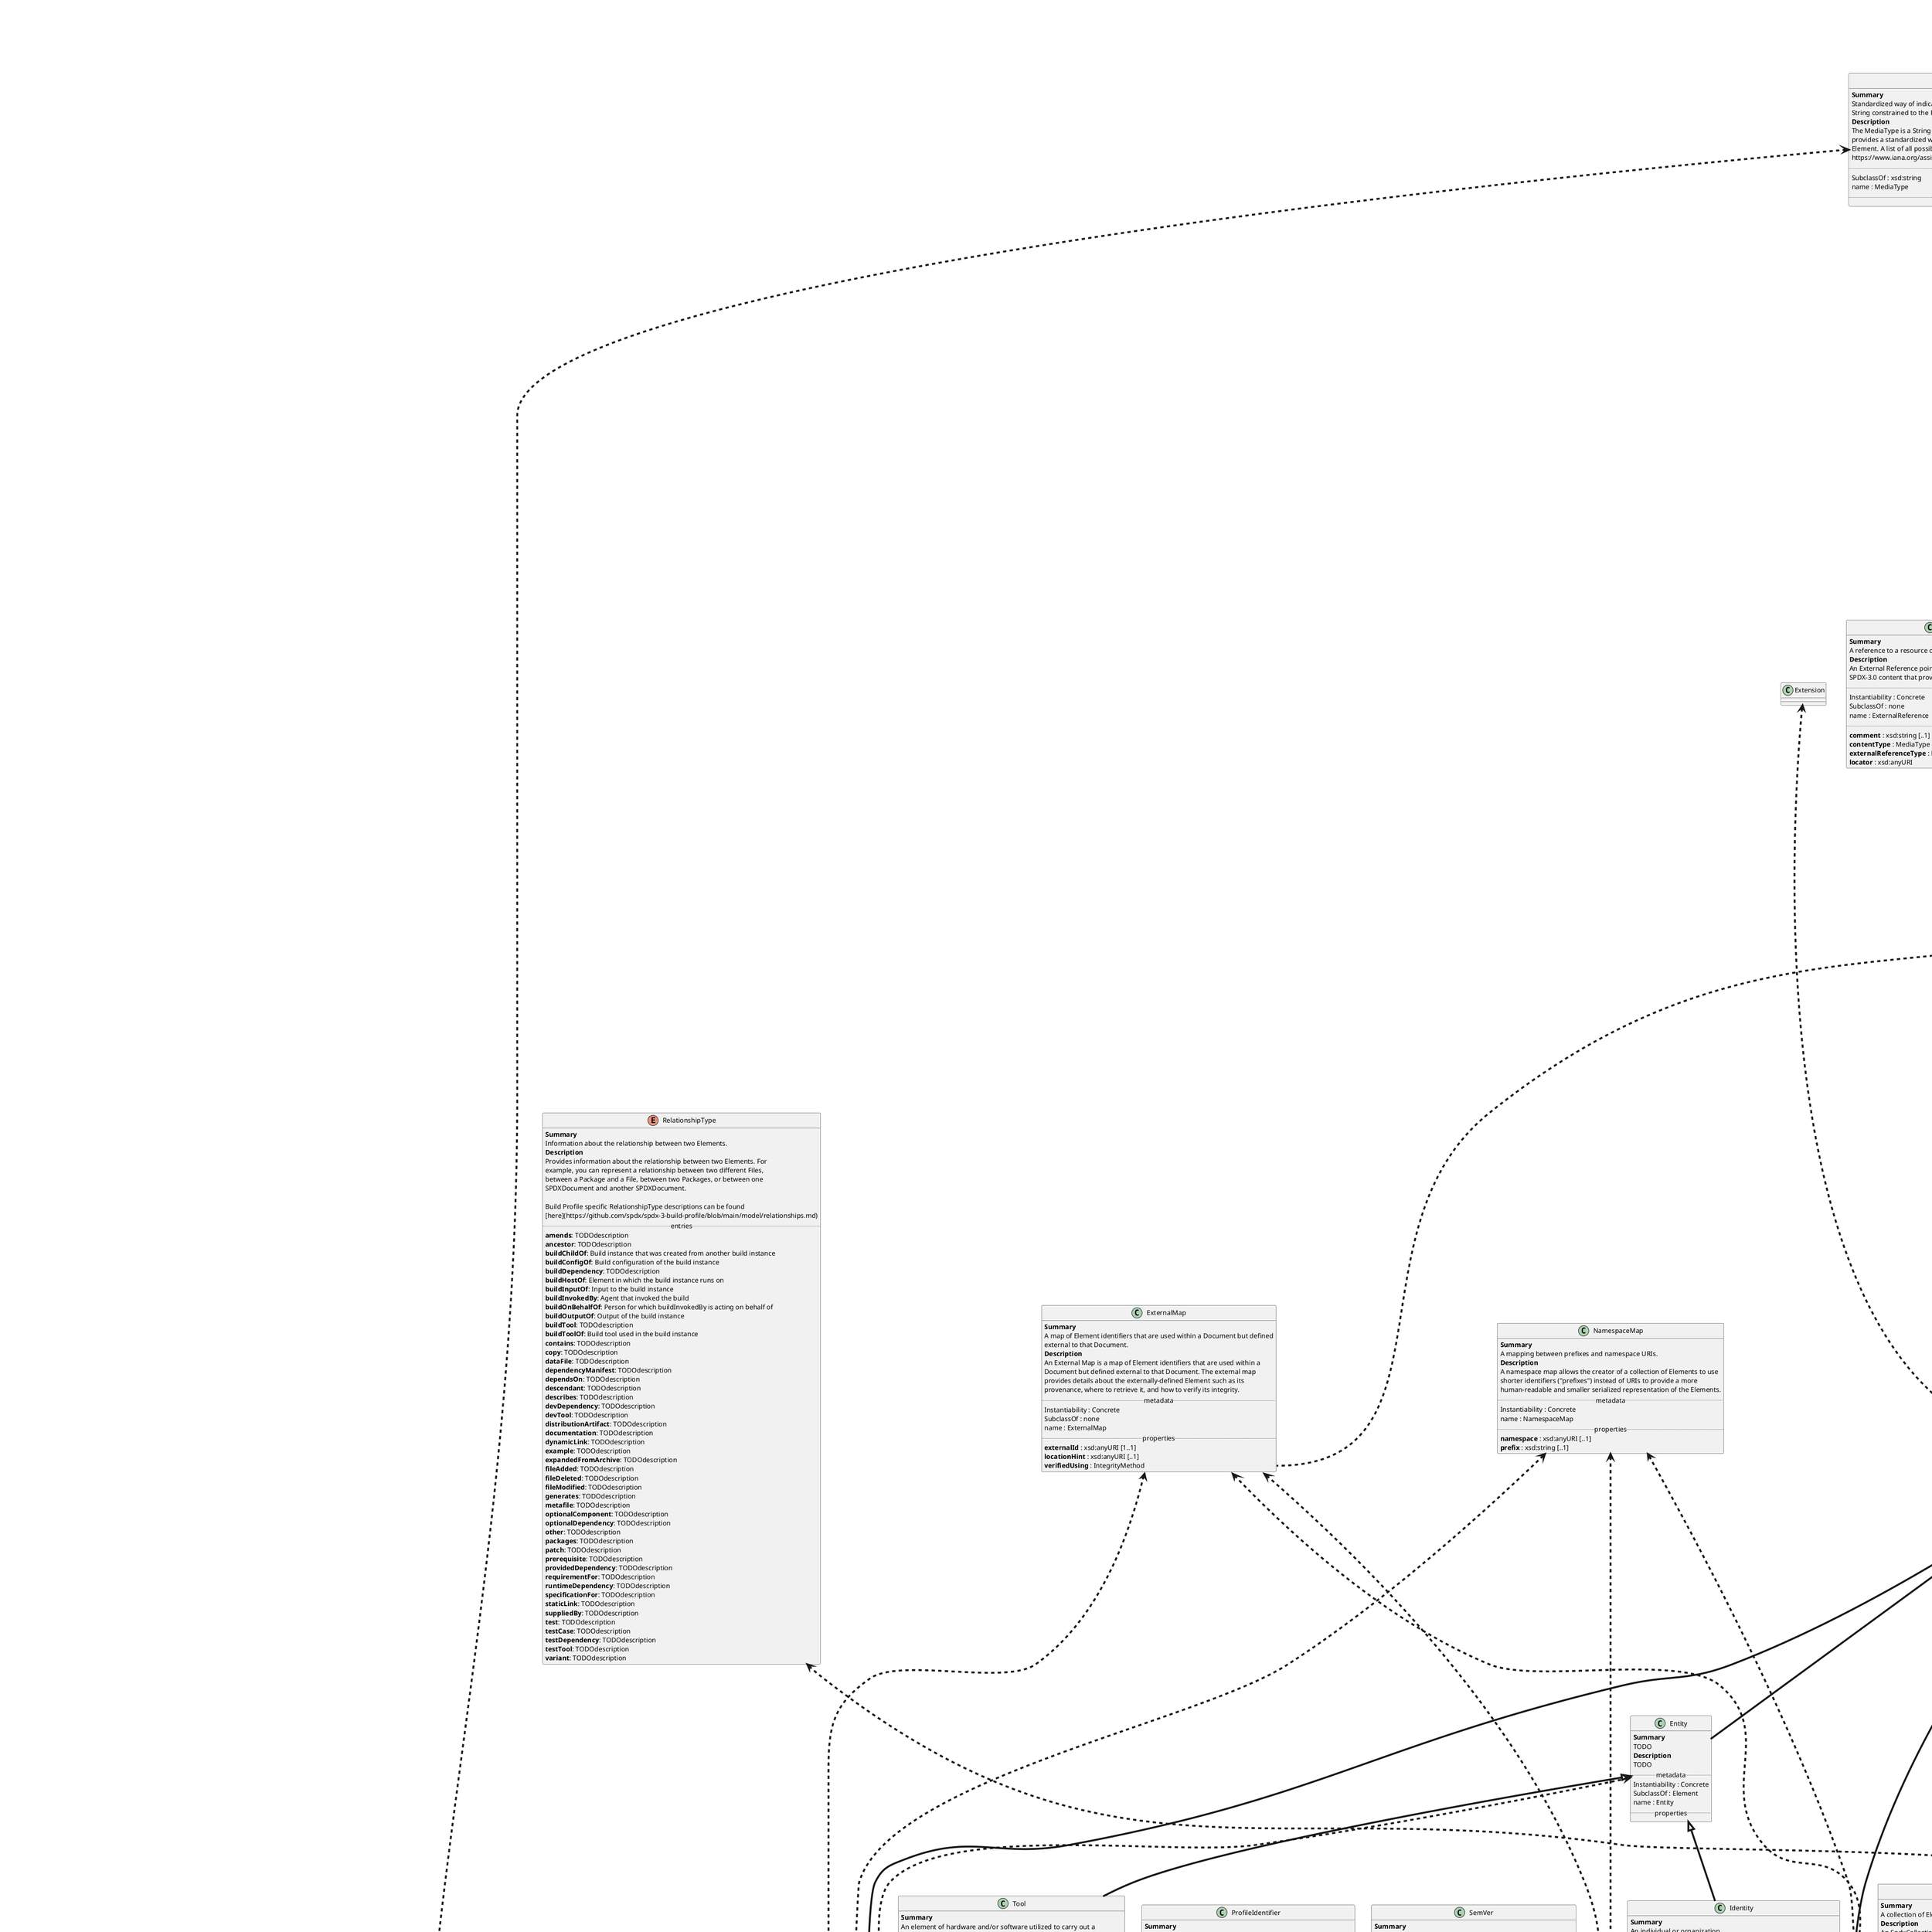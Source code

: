 @startuml
skinparam packageStyle rectangle
set separator none
together {
' vocabulary
enum SensitivePersonalInformationType {
<b>Summary</b>
Categories of presence or absence
<b>Description</b>
This type is used to indicate if a given field is present or absent or
unknown
.. entries ..
    <b>no</b>: Indicates absence of the field
    <b>noassertion</b>: Describes no assertion. In other words, unknown.
    <b>yes</b>: Indicates presence of the field
}
enum SafetyRiskAssessmentType {
<b>Summary</b>
Categories of safety risk impact of application ie. Serious, high,
medium low
<b>Description</b>
Describes the different safety risk type values that can be used to
describe the safety risk of the AI software
.. entries ..
    <b>high</b>: The second highest level of risk posed by the AI software as given by
Article 20 of EC Regulation No 765/2008.
    <b>low</b>: Low/no risk is contained in the AI software.
    <b>medium</b>: The third highest level of risk as given by Article 20 of EC
Regulation  
No 765/2008.
    <b>serious</b>: The highest level of risk that is contained for a AI software as given
by Article 20 of Regulation 765/2008/EC
}
' classes
together {
class AIPackage {
<b>Summary</b>
MISSING
<b>Description</b>
Metadata information that can be added to a package to describe an AI
application or trained AI model.
.. metadata ..
    Instantiability : Concrete
    SubclassOf : Software:Package
    name : AIPackage
.. properties ..
    <b>autonomyType </b>: PresenceType [0..1]
    <b>dataPreprocessingSteps </b>: xsd:string [0..1]
    <b>domain </b>: xsd:string [0..]
    <b>energyConsumption </b>: xsd:string [0..1]
    <b>hyperparameters </b>: xsd:string [0..]
    <b>informationAboutApplication </b>: xsd:string [0..1]
    <b>informationAboutTraining </b>: xsd:string [0..1]
    <b>limitations </b>: xsd:string [0..]
    <b>metrics </b>: xsd:string [0..]
    <b>metricsDecisionThresholds </b>: xsd:string [0..]
    <b>modelExplainabilityMechanisms </b>: xsd:string [0..1]
    <b>safetyRiskAssessment </b>: SafetyRiskAssessmentType [0..1]
    <b>sensitivePersonalInformation </b>: SensitivePersonalInformationType [0..1]
    <b>standardsCompliance </b>: xsd:string [0..]
    <b>typeOfModel </b>: xsd:string [0..]
}
"PresenceType" <-[dashed,thickness=4]-- "AIPackage::autonomyType"
"SafetyRiskAssessmentType" <-[dashed,thickness=4]-- "AIPackage::safetyRiskAssessment"
"SensitivePersonalInformationType" <-[dashed,thickness=4]-- "AIPackage::sensitivePersonalInformation"
}
}
together {
' vocabulary
enum BuildTypeVocab {
<b>Summary</b>
MISSING
<b>Description</b>
This is about the vocabulary of build types.
.. entries ..
}
' classes
together {
class Build {
<b>Summary</b>
Class that describes a build instance of software/artifacts.
<b>Description</b>
A build is a representation of the process in which a piece of software
or artifact is built. It encapsulates information related to a build
process and provides an element from which relationships can be created
to describe the build's inputs, outputs, and related entities (e.g.
builders, identities, etc.).

Definitions of "BuildType", "ConfigSource", "Parameters" and
"Environment" follow those defined in [SLSA
provenance](https://slsa.dev/provenance/v0.2).

ExternalIdentifier of type "urlScheme" may be used to identify build
logs. Comment should be "LogReference".
.. metadata ..
    Instantiability : Concrete
    SubclassOf : Core:Element
    name : Build
.. properties ..
    <b>buildId </b>: xsd:string [0..1]
    <b>buildType </b>: anyURI [1..1]
    <b>configSourceDigest </b>: Hash [0..]
    <b>configSourceEntrypoint </b>: xsd:string [0..]
    <b>configSourceUri </b>: anyURI [0..]
    <b>endTime </b>: xsd:DateTime 
    <b>environment </b>: xsd:map&lt;string&gt;string [0..]
    <b>parameters </b>: xsd:map&lt;string&gt;string [0..]
    <b>startTime </b>: xsd:DateTime 
}
"Hash" <-[dashed,thickness=4]-- "Build::configSourceDigest"
}
}
together {
' vocabulary
enum AnnotationType {
<b>Summary</b>
Specifies the type of an annotation.
<b>Description</b>
AnnotationType specifies the type of an annotation.
.. entries ..
    <b>other</b>: Used to store extra information about an Element which is not part of a
Review (e.g. extra information provided during the creation of the
Element).
    <b>review</b>: Used when someone reviews the Element.
}
enum ExternalIdentifierType {
<b>Summary</b>
Specifies the type of an external identifier.
<b>Description</b>
ExteralIdentifierType specifies the type of an external identifier.
.. entries ..
    <b>cpe22</b>: https://cpe.mitre.org/files/cpe-specification\_2.2.pdf
    <b>cpe23</b>: https://nvlpubs.nist.gov/nistpubs/Legacy/IR/nistir7695.pdf
    <b>email</b>: TODOdescription
    <b>gitoid</b>: gitoid stands for Git Object ID. A gitoid of typeblob is a unique hash
of a software artifact. Git relies on a Merkle Tree to index stored
objects. See https://git-scm.com/book/en/v2/Git-Internals-Git-Objects.
GitBOM is an amalgam of the terms "Git" and "SBOM". GitBOM is a
minimalistic schema to describe software dependency graphs using a
Merkle Tree, and is inspired by Git. A gitoid may refer to either the
software artifact or its GitBOM document; this ambiguity exists because
the GitBOM document is itself an artifact, and the gitoid of that
artifact is its valid locator.
    <b>other</b>: Used when the type doesn't match any of the other options.
    <b>pkgUrl</b>: https://github.com/package-url/purl-spec
    <b>swhid</b>: https://docs.softwareheritage.org/devel/swh-model/persistent-identifiers.html
    <b>swid</b>: https://www.ietf.org/archive/id/draft-ietf-sacm-coswid-21.html#section-2.3
    <b>urlScheme</b>: TODOdescription
}
enum ExternalReferenceType {
<b>Summary</b>
Specifies the type of an external reference.
<b>Description</b>
ExteralReferenceType specifies the type of an external reference.
.. entries ..
    <b>altDownloadLocation</b>: A reference to an alternative download location.
    <b>altWebPage</b>: A reference to an alternative web page.
    <b>other</b>: Used when the type doesn't match any of the other options.
    <b>securityAdvisory</b>: A reference to the published security advisory (where advisory as
defined per ISO 29147:2018). It may contain an impact statement whether
a package (e.g. a product) is or is not affected by vulnerabilities.
    <b>securityFix</b>: A reference to the source code with a fix for the vulnerability (e.g., a
GitHub commit).
    <b>securityOther</b>: Used when the reference is security related but doesn't match any of the
other types.
}
enum HashAlgorithm {
<b>Summary</b>
A mathematical algorithm that maps data of arbitrary size to a bit
string.
<b>Description</b>
A HashAlgorithm is a mathematical algorithm that maps data of arbitrary
size to a bit string (the hash) and is a one-way function, that is, a
function which is practically infeasible to invert.
.. entries ..
    <b>blake2b256</b>: TODOdescription
    <b>blake2b384</b>: TODOdescription
    <b>blake2b512</b>: TODOdescription
    <b>blake3</b>: TODOdescription
    <b>md2</b>: TODOdescription
    <b>md4</b>: TODOdescription
    <b>md5</b>: TODOdescription
    <b>md6</b>: TODOdescription
    <b>other</b>: TODOdescription
    <b>sha1</b>: TODOdescription
    <b>sha224</b>: TODOdescription
    <b>sha256</b>: TODOdescription
    <b>sha384</b>: TODOdescription
    <b>sha3_224</b>: TODOdescription
    <b>sha3_256</b>: TODOdescription
    <b>sha3_384</b>: TODOdescription
    <b>sha3_512</b>: TODOdescription
    <b>sha512</b>: TODOdescription
    <b>spdxPvcSha1</b>: TODOdescription
    <b>spdxPvcSha256</b>: TODOdescription
}
enum RelationshipCompleteness {
<b>Summary</b>
Indicates whether a relationship is complete or known to be incomplete
or if there is made no assertion either way.
<b>Description</b>
RelationshipCompleteness indicates whether a relationship is complete or
known to be incomplete or if there is made no assertion either way.
.. entries ..
    <b>complete</b>: The relationship is known to be exhaustive.
    <b>incomplete</b>: The relationship is known not to be exhaustive.
    <b>unknown</b>: There can be made no assertion about the completeness of the
relationship.
}
enum RelationshipType {
<b>Summary</b>
Information about the relationship between two Elements.
<b>Description</b>
Provides information about the relationship between two Elements. For
example, you can represent a relationship between two different Files,
between a Package and a File, between two Packages, or between one
SPDXDocument and another SPDXDocument.

Build Profile specific RelationshipType descriptions can be found
[here](https://github.com/spdx/spdx-3-build-profile/blob/main/model/relationships.md)
.. entries ..
    <b>amends</b>: TODOdescription
    <b>ancestor</b>: TODOdescription
    <b>buildChildOf</b>: Build instance that was created from another build instance
    <b>buildConfigOf</b>: Build configuration of the build instance
    <b>buildDependency</b>: TODOdescription
    <b>buildHostOf</b>: Element in which the build instance runs on
    <b>buildInputOf</b>: Input to the build instance
    <b>buildInvokedBy</b>: Agent that invoked the build
    <b>buildOnBehalfOf</b>: Person for which buildInvokedBy is acting on behalf of
    <b>buildOutputOf</b>: Output of the build instance
    <b>buildTool</b>: TODOdescription
    <b>buildToolOf</b>: Build tool used in the build instance
    <b>contains</b>: TODOdescription
    <b>copy</b>: TODOdescription
    <b>dataFile</b>: TODOdescription
    <b>dependencyManifest</b>: TODOdescription
    <b>dependsOn</b>: TODOdescription
    <b>descendant</b>: TODOdescription
    <b>describes</b>: TODOdescription
    <b>devDependency</b>: TODOdescription
    <b>devTool</b>: TODOdescription
    <b>distributionArtifact</b>: TODOdescription
    <b>documentation</b>: TODOdescription
    <b>dynamicLink</b>: TODOdescription
    <b>example</b>: TODOdescription
    <b>expandedFromArchive</b>: TODOdescription
    <b>fileAdded</b>: TODOdescription
    <b>fileDeleted</b>: TODOdescription
    <b>fileModified</b>: TODOdescription
    <b>generates</b>: TODOdescription
    <b>metafile</b>: TODOdescription
    <b>optionalComponent</b>: TODOdescription
    <b>optionalDependency</b>: TODOdescription
    <b>other</b>: TODOdescription
    <b>packages</b>: TODOdescription
    <b>patch</b>: TODOdescription
    <b>prerequisite</b>: TODOdescription
    <b>providedDependency</b>: TODOdescription
    <b>requirementFor</b>: TODOdescription
    <b>runtimeDependency</b>: TODOdescription
    <b>specificationFor</b>: TODOdescription
    <b>staticLink</b>: TODOdescription
    <b>suppliedBy</b>: TODOdescription
    <b>test</b>: TODOdescription
    <b>testCase</b>: TODOdescription
    <b>testDependency</b>: TODOdescription
    <b>testTool</b>: TODOdescription
    <b>variant</b>: TODOdescription
}
' classes
together {
class Annotation {
<b>Summary</b>
An assertion made in relation to one or more elements.
<b>Description</b>
An Annotation is an assertion made in relation to one or more elements.
.. metadata ..
    Instantiability : Concrete
    SubclassOf : Element
    name : Annotation
.. properties ..
    <b>annotationType </b>: AnnotationType [1..1]
    <b>contentType </b>: MediaType 
    <b>statement </b>: xsd:string [0..1]
    <b>subject </b>: Element [1..1]
}
"AnnotationType" <-[dashed,thickness=4]-- "Annotation::annotationType"
"MediaType" <-[dashed,thickness=4]-- "Annotation::contentType"
"Element" <-[dashed,thickness=4]-- "Annotation::subject"
class AnonymousPayload {
<b>Summary</b>
TODO
<b>Description</b>
TODO
.. metadata ..
    Instantiability : Concrete
    SubclassOf : Payload
    name : AnonymousPayload
.. properties ..
    <b>creationInfo </b>: CreationInformation [0..1]
    <b>imports </b>: ExternalMap 
    <b>namespaces </b>: NamespaceMap 
}
"CreationInformation" <-[dashed,thickness=4]-- "AnonymousPayload::creationInfo"
"ExternalMap" <-[dashed,thickness=4]-- "AnonymousPayload::imports"
"NamespaceMap" <-[dashed,thickness=4]-- "AnonymousPayload::namespaces"
abstract Artifact {
<b>Summary</b>
A distinct article or unit within the digital domain.
<b>Description</b>
An artifact is a distinct article or unit within the digital domain,
such as an electronic file, a software package, a device or an element
of data.
.. metadata ..
    Instantiability : Abstract
    SubclassOf : Element
    name : Artifact
.. properties ..
    <b>originatedBy </b>: Identity [0..]
}
"Identity" <-[dashed,thickness=4]-- "Artifact::originatedBy"
class Bom {
<b>Summary</b>
A container for a grouping of SPDX-3.0 content characterizing details
(provenence, composition, licensing, etc.) about a product.
<b>Description</b>
A Bill Of Materials (BOM) is a container for a grouping of SPDX-3.0
content characterizing details about a product. This could include
details of the content and composition of the product, provenence
details of the product and/or its composition, licensing information,
known quality or security issues, etc.
.. metadata ..
    Instantiability : Concrete
    SubclassOf : Bundle
    name : Bom
.. properties ..
}
class Bundle {
<b>Summary</b>
A collection of Elements that have a shared context.
<b>Description</b>
A bundle is a collection of Elements that have a shared context.
.. metadata ..
    Instantiability : Concrete
    SubclassOf : ElementCollection
    name : Bundle
.. properties ..
    <b>context </b>: xsd:string [..1]
}
class CreationInformation {
<b>Summary</b>
Provides information about the creation of the Element.
<b>Description</b>
The CreationInformation provides information about who created the
Element, and when and how it was created.
.. metadata ..
    Instantiability : Concrete
    name : CreationInformation
.. properties ..
    <b>comment </b>: xsd:string [0..1]
    <b>created </b>: xsd:dateTime 
    <b>createdBy </b>: Entity [1..]
    <b>createdUsing </b>: Tool [0..]
    <b>dataLicense </b>: xsd:string 
    <b>profile </b>: ProfileIdentifier [1..]
    <b>specVersion </b>: SemVer 
}
"Entity" <-[dashed,thickness=4]-- "CreationInformation::createdBy"
"Tool" <-[dashed,thickness=4]-- "CreationInformation::createdUsing"
"ProfileIdentifier" <-[dashed,thickness=4]-- "CreationInformation::profile"
"SemVer" <-[dashed,thickness=4]-- "CreationInformation::specVersion"
abstract Element {
<b>Summary</b>
Base domain class from which all other SPDX-3.0 domain classes derive.
<b>Description</b>
An Element is a representation of a fundamental concept either directly
inherent to the Bill of Materials (BOM) domain or indirectly related to
the BOM domain and necessary for contextually characterizing BOM
concepts and relationships. Within SPDX-3.0 structure this is the base
class acting as a consistent, unifying, and interoperable foundation for
all explicit and inter-relatable content objects.
.. metadata ..
    Instantiability : Abstract
    SubclassOf : Payload
    name : Element
.. properties ..
    <b>comment </b>: xsd:string [..1]
    <b>creationInfo </b>: CreationInformation [1..1]
    <b>description </b>: xsd:string [..1]
    <b>extensions </b>: Extension 
    <b>externalIdentifiers </b>: ExternalIdentifier 
    <b>externalReferences </b>: ExternalReference 
    <b>name </b>: xsd:string [..1]
    <b>spdxId </b>: xsd:anyURI [1..1]
    <b>summary </b>: xsd:string [..1]
    <b>verifiedUsing </b>: IntegrityMethod 
}
"CreationInformation" <-[dashed,thickness=4]-- "Element::creationInfo"
"Extension" <-[dashed,thickness=4]-- "Element::extensions"
"ExternalIdentifier" <-[dashed,thickness=4]-- "Element::externalIdentifiers"
"ExternalReference" <-[dashed,thickness=4]-- "Element::externalReferences"
"IntegrityMethod" <-[dashed,thickness=4]-- "Element::verifiedUsing"
abstract ElementCollection {
<b>Summary</b>
A collection of Elements, not necessarily with unifying context.
<b>Description</b>
An SpdxCollection is a collection of Elements, not necessarily with
unifying context.
.. metadata ..
    Instantiability : Abstract
    SubclassOf : Element
    name : ElementCollection
.. properties ..
    <b>element </b>: Element [1..]
    <b>imports </b>: ExternalMap 
    <b>namespaces </b>: NamespaceMap 
    <b>rootElement </b>: Element [1..]
}
"Element" <-[dashed,thickness=4]-- "ElementCollection::element"
"ExternalMap" <-[dashed,thickness=4]-- "ElementCollection::imports"
"NamespaceMap" <-[dashed,thickness=4]-- "ElementCollection::namespaces"
"Element" <-[dashed,thickness=4]-- "ElementCollection::rootElement"
class Entity {
<b>Summary</b>
TODO
<b>Description</b>
TODO
.. metadata ..
    Instantiability : Concrete
    SubclassOf : Element
    name : Entity
.. properties ..
}
class ExternalIdentifier {
<b>Summary</b>
A reference to a resource outside the scope of SPDX-3.0 content that
uniquely identifies an Element.
<b>Description</b>
An ExternalIdentifier is a reference to a resource outside the scope of
SPDX-3.0 content that uniquely identifies an Element.
.. metadata ..
    Instantiability : Concrete
    name : ExternalIdentifier
.. properties ..
    <b>comment </b>: xsd:string [0..1]
    <b>externalIdentifierType </b>: ExternalIdentifierType [1..1]
    <b>identifier </b>: xsd:string [1..1]
}
"ExternalIdentifierType" <-[dashed,thickness=4]-- "ExternalIdentifier::externalIdentifierType"
class ExternalMap {
<b>Summary</b>
A map of Element identifiers that are used within a Document but defined
external to that Document.
<b>Description</b>
An External Map is a map of Element identifiers that are used within a
Document but defined external to that Document. The external map
provides details about the externally-defined Element such as its
provenance, where to retrieve it, and how to verify its integrity.
.. metadata ..
    Instantiability : Concrete
    SubclassOf : none
    name : ExternalMap
.. properties ..
    <b>externalId </b>: xsd:anyURI [1..1]
    <b>locationHint </b>: xsd:anyURI [..1]
    <b>verifiedUsing </b>: IntegrityMethod 
}
"IntegrityMethod" <-[dashed,thickness=4]-- "ExternalMap::verifiedUsing"
class ExternalReference {
<b>Summary</b>
A reference to a resource outside the scope of SPDX-3.0 content.
<b>Description</b>
An External Reference points to a resource outside the scope of the
SPDX-3.0 content that provides additional characteristics of an Element.
.. metadata ..
    Instantiability : Concrete
    SubclassOf : none
    name : ExternalReference
.. properties ..
    <b>comment </b>: xsd:string [..1]
    <b>contentType </b>: MediaType [..1]
    <b>externalReferenceType </b>: ExternalReferenceType [..1]
    <b>locator </b>: xsd:anyURI 
}
"MediaType" <-[dashed,thickness=4]-- "ExternalReference::contentType"
"ExternalReferenceType" <-[dashed,thickness=4]-- "ExternalReference::externalReferenceType"
class Hash {
<b>Summary</b>
A mathematically calculated representation of a grouping of data.
<b>Description</b>
A hash is a grouping of characteristics unique to the result of applying
a mathematical algorithm that maps data of arbitrary size to a bit
string (the hash) and is a one-way function, that is, a function which
is practically infeasible to invert. This is commonly used for integrity
checking of data.
.. metadata ..
    SubclassOf : IntegrityMethod
    name : Hash
.. properties ..
    <b>algorithm </b>: HashAlgorithm [1..1]
    <b>hashValue </b>: xsd:string [1..1]
}
"HashAlgorithm" <-[dashed,thickness=4]-- "Hash::algorithm"
class Identity {
<b>Summary</b>
An individual or organization.
<b>Description</b>
An Identity is a grouping of identifying characteristics unique to an
individual or organization.
.. metadata ..
    Instantiability : Concrete
    SubclassOf : Entity
    name : Identity
.. properties ..
}
abstract IntegrityMethod {
<b>Summary</b>
Provides an independently reproducible mechanism that permits
identification of a specific Element.
<b>Description</b>
An IntegrityMethod provides an independently reproducible mechanism that
permits identification of a specific Element that correlates to the data
in this SPDX document. This identifier enables a recipient to determine
if anything in the original Element has been changed and eliminates
confusion over which version or modification of a specific Element is
referenced.
.. metadata ..
    Instantiability : Abstract
    name : IntegrityMethod
.. properties ..
    <b>comment </b>: xsd:string [..1]
}
class MediaType {
<b>Summary</b>
Standardized way of indicating the type of content of an Element. A
String constrained to the RFC 2046 specification.
<b>Description</b>
The MediaType is a String constrained to the RFC 2046 specification. It
provides a standardized way of indicating the type of content of an
Element. A list of all possible media types is available at
https://www.iana.org/assignments/media-types/media-types.xhtml.
.. metadata ..
    SubclassOf : xsd:string
    name : MediaType
.. properties ..
}
class NamespaceMap {
<b>Summary</b>
A mapping between prefixes and namespace URIs.
<b>Description</b>
A namespace map allows the creator of a collection of Elements to use
shorter identifiers ("prefixes") instead of URIs to provide a more
human-readable and smaller serialized representation of the Elements.
.. metadata ..
    Instantiability : Concrete
    name : NamespaceMap
.. properties ..
    <b>namespace </b>: xsd:anyURI [..1]
    <b>prefix </b>: xsd:string [..1]
}
class Organization {
<b>Summary</b>
A group of people who work together in an organized way for a shared
purpose.
<b>Description</b>
An Organization is a group of people who work together in an organized
way for a shared purpose.
.. metadata ..
    Instantiability : Concrete
    SubclassOf : Identity
    name : Organization
.. properties ..
}
abstract Payload {
<b>Summary</b>
TODO
<b>Description</b>
TODO
.. metadata ..
    Instantiability : Abstract
    SubclassOf : none
    name : Payload
.. properties ..
    <b>creationInfo </b>: CreationInformation [0..1]
    <b>imports </b>: ExternalMap 
    <b>namespaces </b>: NamespaceMap 
}
"CreationInformation" <-[dashed,thickness=4]-- "Payload::creationInfo"
"ExternalMap" <-[dashed,thickness=4]-- "Payload::imports"
"NamespaceMap" <-[dashed,thickness=4]-- "Payload::namespaces"
class Person {
<b>Summary</b>
An individual human being.
<b>Description</b>
A Person is an individual human being.
.. metadata ..
    Instantiability : Concrete
    SubclassOf : Identity
    name : Person
.. properties ..
}
class ProfileIdentifier {
<b>Summary</b>
Provides the profile that the Element is specified in.
<b>Description</b>
A profile identifier provides the profile that the Element is specified
in.
.. metadata ..
    SubclassOf : xsd:string
    name : ProfileIdentifier
.. properties ..
}
class Relationship {
<b>Summary</b>
Describes a relationship between one or more elements.
<b>Description</b>
A Relationship is a grouping of characteristics unique to an assertion
that one Element is related to one or more other Elements in some way.
.. metadata ..
    Instantiability : Concrete
    SubclassOf : Element
    name : Relationship
.. properties ..
    <b>completeness </b>: RelationshipCompleteness [0..1]
    <b>from </b>: Element [1..1]
    <b>relationshipType </b>: RelationshipType [..1]
    <b>to </b>: Element [1..]
}
"RelationshipCompleteness" <-[dashed,thickness=4]-- "Relationship::completeness"
"Element" <-[dashed,thickness=4]-- "Relationship::from"
"RelationshipType" <-[dashed,thickness=4]-- "Relationship::relationshipType"
"Element" <-[dashed,thickness=4]-- "Relationship::to"
class SemVer {
<b>Summary</b>
A String constrained to the SemVer 2.0.0 specification.
<b>Description</b>
The semantic version is a String constrained to the SemVer 2.0.0
specification.
.. metadata ..
    SubclassOf : xsd:string
    name : SemVer
.. properties ..
}
class SpdxDocument {
<b>Summary</b>
Assembles a collection of Elements under a common string, the name of
the document.
<b>Description</b>
An SpdxDocument assembles a collection of Elements under a common
string, the name of the document. Commonly used when representing a unit
of transfer of SPDX Elements.
.. metadata ..
    Instantiability : Concrete
    SubclassOf : Bundle
    name : SpdxDocument
.. properties ..
    <b>name </b>: xsd:string [1..1]
}
class Tool {
<b>Summary</b>
An element of hardware and/or software utilized to carry out a
particular function.
<b>Description</b>
A Tool is an element of hardware and/or software utilized to carry out a
particular function.
.. metadata ..
    Instantiability : Concrete
    SubclassOf : Entity
    name : Tool
.. properties ..
}
}
}
together {
' vocabulary
' classes
together {
class ConjunctiveLicenseSet {
<b>Summary</b>
Portion of a LicenseExpression representing a set of licensing
information where all elements apply.
<b>Description</b>
A ConjunctiveLicenseSet indicates that *each* of its subsidiary
LicenseExpressions apply. In other words, a ConjunctiveLicenseSet of two
or more licenses represents a licensing situation where *all* of the
specified licenses are to be complied with. It is represented in the
SPDX License Expression Syntax by the `AND` operator.

It is syntactically correct to specify a ConjunctiveLicenseSet where the
subsidiary LicenseExpressions may be "incompatible" according to a
particular interpretation of the corresponding Licenses. The SPDX
License Expression Syntax does not take into account interpretation of
license texts, which is left to the consumer of SPDX data to determine
for themselves.
.. metadata ..
    Instantiability : Concrete
    SubclassOf : LicenseExpression
    name : ConjunctiveLicenseSet
.. properties ..
    <b>child </b>: LicenseExpression [2..]
}
"LicenseExpression" <-[dashed,thickness=4]-- "ConjunctiveLicenseSet::child"
class CopyrightText {
<b>Summary</b>
Concrete class representing copyright text that has actually been found.
<b>Description</b>
A CopyrightText is the primary value that is used by a copyrightText
field that indicates copyright text being found, i.e. with a value other
than NONE or NOASSERTION.
.. metadata ..
    Instantiability : Concrete
    SubclassOf : CopyrightTextField
    name : CopyrightText
.. properties ..
    <b>text </b>: xsd:string [1..1]
}
abstract CopyrightTextField {
<b>Summary</b>
Base abstract class used for the copyrightText field that can take a
value of either a text value (via CopyrightText), NOASSERTION, or NONE.
<b>Description</b>
A CopyrightTextField is the primary value that is used by a copyright
text field for a software Package, File or Snippet. It represents either
actual text (represented via a concrete CopyrightText), or the values
NOASSERTION or NONE.

**FIXME** The specific meanings of NOASSERTION or NONE are defined in
the copyrightText property description. (**INCORRECT** - change to
NoAssertionText or NoneText)
.. metadata ..
    Instantiability : Abstract
    SubclassOf : none
    name : CopyrightTextField
.. properties ..
}
class CustomLicense {
<b>Summary</b>
A license that is not listed on the SPDX License List.
<b>Description</b>
A CustomLicense represents a License that is not listed on the SPDX
License List at https://spdx.org/licenses, and is therefore defined by
an SPDX data creator.

**TBD** whether to define the meaning and purpose for each of the
properties

**TBD** how to indicate that the License ID must have the prefix
"LicenseRef-"
.. metadata ..
    Instantiability : Concrete
    SubclassOf : License
    name : CustomLicense
.. properties ..
}
class CustomLicenseException {
<b>Summary</b>
**TBD** Not to be completed until the Change Proposal at
https://github.com/spdx/change-proposal/issues/4 is decided upon. Should
be treated as unconfirmed since this class and its name or meaning is
subject to change.
<b>Description</b>
MISSING
.. metadata ..
    Instantiability : Concrete
    SubclassOf : LicenseException
    name : CustomLicenseException
.. properties ..
}
class DisjunctiveLicenseSet {
<b>Summary</b>
Portion of a LicenseExpression representing a set of licensing
information where only any one of the elements applies.
<b>Description</b>
A DisjunctiveLicenseSet indicates that *only one* of its subsidiary
LicenseExpressions is required to apply. In other words, a
DisjunctiveLicenseSet of two or more licenses represents a licensing
situation where *only one* of the specified licenses are to be complied
with. A consumer of SPDX data would typically understand this to permit
the recipient of the licensed content to choose which of the
corresponding license they would prefer to use. It is represented in the
SPDX License Expression Syntax by the `OR` operator.
.. metadata ..
    Instantiability : Concrete
    SubclassOf : LicenseExpression
    name : DisjunctiveLicenseSet
.. properties ..
    <b>child </b>: LicenseExpression [2..]
}
"LicenseExpression" <-[dashed,thickness=4]-- "DisjunctiveLicenseSet::child"
abstract License {
<b>Summary</b>
Abstract class for the portion of a LicenseExpression representing a
license.
<b>Description</b>
A License represents a license text, whether listed on the SPDX License
List (ListedLicense) or defined by an SPDX data creator (CustomLicense).

**TBD** whether to define the meaning and purpose for each of the
properties

**TBD** whether licenseID should be a separately defined property,
rather than xsd:string
.. metadata ..
    Instantiability : Abstract
    SubclassOf : LicenseExpression
    name : License
.. properties ..
    <b>comment </b>: xsd:string [0..1]
    <b>example </b>: xsd:string [0..1]
    <b>isDeprecatedLicenseId </b>: xsd:boolean [0..1]
    <b>isFsfLibre </b>: xsd:boolean [0..1]
    <b>isOsiApproved </b>: xsd:boolean [0..1]
    <b>licenseId </b>: xsd:string [1..1]
    <b>licenseText </b>: xsd:string [1..1]
    <b>name </b>: xsd:string [1..1]
    <b>obsoletedBy </b>: xsd:string [0..1]
    <b>seeAlso </b>: xsd:anyURI [0..1]
    <b>standardLicenseHeader </b>: xsd:string [0..1]
}
abstract LicenseException {
<b>Summary</b>
**TBD** Not to be completed until the Change Proposal at
https://github.com/spdx/change-proposal/issues/4 is decided upon. Should
be treated as unconfirmed since this class and its name or meaning is
subject to change.
<b>Description</b>
MISSING
.. metadata ..
    Instantiability : Abstract
    SubclassOf : none
    name : LicenseException
.. properties ..
}
abstract LicenseExpression {
<b>Summary</b>
Abstract class representing a license expression consisting of one or
more licenses (optionally including exceptions), which may be combined
according to the SPDX license expression syntax.
<b>Description</b>
A LicenseExpression is used by a licensing field for a software package,
file or snippet when its value is not NOASSERTION or NONE. It can be a
single license (either on the SPDX License List or a custom-defined
license); a single license with an "or later" operator applied; the
foregoing with an exception applied; or a set of licenses combined by
applying "AND" and "OR" operators recursively.
.. metadata ..
    Instantiability : Abstract
    SubclassOf : LicenseField
    name : LicenseExpression
.. properties ..
}
abstract LicenseField {
<b>Summary</b>
Base abstract class used for all fields that can take a value of either
a license expression, NOASSERTION, or NONE.
<b>Description</b>
A LicenseField is the primary value that is used by a licensing field
for a software Package, File or Snippet. It represents either a license
expression, or the values NOASSERTION or NONE. The specific meanings of
NOASSERTION or NONE for the particular licensing field are defined in
the corresponding property description.
.. metadata ..
    Instantiability : Abstract
    SubclassOf : none
    name : LicenseField
.. properties ..
}
class ListedLicense {
<b>Summary</b>
A license that is listed on the SPDX License List.
<b>Description</b>
A ListedLicense represents a License that is listed on the SPDX License
List at https://spdx.org/licenses.

**TBD** whether to define the meaning and purpose for each of the
properties
.. metadata ..
    Instantiability : Concrete
    SubclassOf : License
    name : ListedLicense
.. properties ..
    <b>deprecatedVersion </b>: xsd:string [0..1]
    <b>listVersionAdded </b>: xsd:string [0..1]
}
class ListedLicenseException {
<b>Summary</b>
**TBD** Not to be completed until the Change Proposal at
https://github.com/spdx/change-proposal/issues/4 is decided upon. Should
be treated as unconfirmed since this class and its name or meaning is
subject to change.
<b>Description</b>
MISSING
.. metadata ..
    Instantiability : Concrete
    SubclassOf : LicenseException
    name : ListedLicenseException
.. properties ..
}
class NoAssertionLicense {
<b>Summary</b>
Concrete class representing an absence of an assertion about license
information.
<b>Description</b>
**TBD** whether the meaning of NoAssertionLicense in the context of the
concludedLicense and declaredLicense properties should be here rather
than in those property definitions

A NoAssertionLicense is the primary value that is used by a
concludedLicense or declaredLicense field that indicates that the SPDX
data creator is making no assertion about the license information for
the corresponding software Package, File or Snippet.

The specific meaning of NoAssertionLicense in the context of a
concludedLicense or declaredLicense field is more fully set forth in the
Property definitions for those fields.
.. metadata ..
    Instantiability : Concrete
    SubclassOf : LicenseField
    name : NoAssertionLicense
.. properties ..
}
class NoAssertionText {
<b>Summary</b>
Concrete class representing an absence of an assertion about the
presence of copyright text.
<b>Description</b>
**TBD** whether these details should be defined in the copyrightText
property instead of here

A NoAssertionText is the primary value that is used by a copyrightText
field that indicates that the SPDX data creator is making no assertion
about whether any copyright information is present, or what its contents
are if it is present.

If a copyrightText has a NOASSERTION value, this indicates that one of
the following applies: \* the SPDX data creator has made no attempt to
determine this field; or \* the SPDX data creator has intentionally
provided no information (no meaning should be implied from the absence
of an assertion).
.. metadata ..
    Instantiability : Concrete
    SubclassOf : CopyrightTextField
    name : NoAssertionText
.. properties ..
}
class NoneLicense {
<b>Summary</b>
Concrete class representing an assertion that no license information is
present, as applicable.
<b>Description</b>
**TBD** whether the meaning of NoneLicense in the context of the
concludedLicense and declaredLicense properties should be here rather
than in those property definitions

A NoneLicense is the primary value that is used by a concludedLicense or
declaredLicense field that indicates the absence of license information
from the corresponding software Package, File or Snippet.

The specific meaning of NoneLicense in the context of a concludedLicense
or declaredLicense field is more fully set forth in the Property
definitions for those fields.
.. metadata ..
    Instantiability : Concrete
    SubclassOf : LicenseField
    name : NoneLicense
.. properties ..
}
class NoneText {
<b>Summary</b>
Concrete class representing an assertion that no copyright text is
present.
<b>Description</b>
**TBD** whether these details should be defined in the copyrightText
property instead of here

A NoneText is the primary value that is used by a copyrightText field
that indicates that the corresponding software Package, File or Snippet
does not contain any copyright information.
.. metadata ..
    Instantiability : Concrete
    SubclassOf : CopyrightTextField
    name : NoneText
.. properties ..
}
class OrLaterOperator {
<b>Summary</b>
Portion of a LicenseExpression representing this version, or any later
version, of the indicated License.
<b>Description</b>
An OrLaterOperator indicates that this portion of the LicenseExpression
represents either (1) the specified version of the corresponding
License, or (2) any later version of that License. It is represented in
the SPDX License Expression Syntax by the `+` operator.

It is context-dependent, and unspecified by SPDX, as to what constitutes
a "later version" of any particular License. Some Licenses may not be
versioned, or may not have clearly-defined ordering for versions. The
consumer of SPDX data will need to determine for themselves what meaning
to attribute to a "later version" operator for a particular License.
.. metadata ..
    Instantiability : Concrete
    SubclassOf : LicenseExpression
    name : OrLaterOperator
.. properties ..
    <b>license </b>: License [1..1]
}
"License" <-[dashed,thickness=4]-- "OrLaterOperator::license"
class WithExceptionOperator {
<b>Summary</b>
**TBD** Not to be completed until the Change Proposal at
https://github.com/spdx/change-proposal/issues/4 is decided upon. Should
be treated as unconfirmed since this class and its name or meaning is
subject to change.
<b>Description</b>
MISSING
.. metadata ..
    Instantiability : Concrete
    SubclassOf : LicenseExpression
    name : WithExceptionOperator
.. properties ..
}
}
}
together {
' vocabulary
enum DependencyLinkType {
<b>Summary</b>
TODO
<b>Description</b>
TODO
.. entries ..
    <b>dynamic</b>: TODOdescription
    <b>noAssertion</b>: TODOdescription
    <b>other</b>: TODOdescription
    <b>static</b>: TODOdescription
    <b>tool</b>: TODOdescription
}
enum DependencyRequirement {
<b>Summary</b>
TODO
<b>Description</b>
TODO
.. entries ..
    <b>noAssertion</b>: TODOdescription
    <b>optional</b>: TODOdescription
    <b>preRequisite</b>: TODOdescription
    <b>provided</b>: TODOdescription
    <b>required</b>: TODOdescription
}
enum DependencyScope {
<b>Summary</b>
TODO
<b>Description</b>
TODO
.. entries ..
    <b>build</b>: TODOdescription
    <b>dev</b>: TODOdescription
    <b>noAssertion</b>: TODOdescription
    <b>other</b>: TODOdescription
    <b>runtime</b>: TODOdescription
    <b>test</b>: TODOdescription
}
enum SoftwarePurpose {
<b>Summary</b>
TODO
<b>Description</b>
TODO
.. entries ..
    <b>application</b>: TODOdescription
    <b>archive</b>: TODOdescription
    <b>bom</b>: TODOdescription
    <b>configuration</b>: TODOdescription
    <b>container</b>: TODOdescription
    <b>data</b>: TODOdescription
    <b>device</b>: TODOdescription
    <b>documentation</b>: TODOdescription
    <b>executable</b>: TODOdescription
    <b>file</b>: TODOdescription
    <b>firmware</b>: TODOdescription
    <b>framework</b>: TODOdescription
    <b>install</b>: TODOdescription
    <b>library</b>: TODOdescription
    <b>module</b>: TODOdescription
    <b>operatingSystem</b>: TODOdescription
    <b>other</b>: TODOdescription
    <b>patch</b>: TODOdescription
    <b>source</b>: TODOdescription
}
' classes
together {
class File {
<b>Summary</b>
MISSING
<b>Description</b>
TODO This is about the File class.
.. metadata ..
    SubclassOf : Core:Artifact
    name : File
.. properties ..
    <b>contentIdentifier </b>: xsd:anyURI [0..1]
    <b>contentType </b>: MediaType [0..1]
    <b>filePurpose </b>: SoftwarePurpose [0..]
}
"MediaType" <-[dashed,thickness=4]-- "File::contentType"
"SoftwarePurpose" <-[dashed,thickness=4]-- "File::filePurpose"
class Package {
<b>Summary</b>
MISSING
<b>Description</b>
If SPDX information is being used to describe packages, then one
instance of the package information per package being described shall
exist. It provides important meta information about the package as a
whole. Packages are an abstract concept that can be used to refer to any
distribution of software, typically consisting of one or more files and
capable of containing sub-packages. Starting with SPDX 2.0, it is not
necessary to have a package wrapping a set of files.

A package refers to any unit of content that can be associated with a
distribution of software. Typically, a package is composed of one or
more files. An SPDX document may, but is not required to, provide
details about the individual files comprising a package (see File.md).

Any of the following non-limiting examples may be (but are not required
to be) represented in SPDX as a package:

-   a tarball, zip file or other archive
-   a directory or sub-directory
-   a separately distributed piece of software which another Package or
    File uses or depends upon (e.g., a Python package, a Go module, ...)
-   a container image, and/or each image layer within a container image
-   a collection of one or more sub-packages
-   a Git repository snapshot from a particular point in time

Note that some of these could be represented in SPDX as a file as well.

In an SPDX document, relationship elements can be used to indicate
relationships between packages, such as dependency relationships.

Cardinality: Optional, zero or many.
.. metadata ..
    SubclassOf : Core:Artifact
    name : Package
.. properties ..
    <b>contentIdentifier </b>: xsd:anyURI [0..1]
    <b>downloadLocation </b>: xsd:anyURI [0..1]
    <b>homePage </b>: xsd:anyURI [0..1]
    <b>packagePurpose </b>: SoftwarePurpose [0..]
    <b>packageUrl </b>: xsd:anyURI [0..1]
    <b>packageVersion </b>: xsd:string [0..1]
}
"SoftwarePurpose" <-[dashed,thickness=4]-- "Package::packagePurpose"
class Sbom {
<b>Summary</b>
MISSING
<b>Description</b>
A Software Bill of Materials (SBOM) is a container for a grouping of
SPDX-3.0 content characterizing details about a software product. This
could include details of the content and composition of the product,
provenence details of the product and/or its composition, licensing
information, known quality or security issues, etc.
.. metadata ..
    SubclassOf : Core:Bom
    name : Sbom
.. properties ..
}
class Snippet {
<b>Summary</b>
MISSING
<b>Description</b>
TODO
.. metadata ..
    SubclassOf : Core:Artifact
    name : Snippet
.. properties ..
    <b>byteRange </b>: positiveIntegerRange [0..1]
    <b>contentIdentifier </b>: xsd:anyURI [0..1]
    <b>lineRange </b>: positiveIntegerRange [0..1]
    <b>snippetPurpose </b>: SoftwarePurpose [0..]
}
"positiveIntegerRange" <-[dashed,thickness=4]-- "Snippet::byteRange"
"positiveIntegerRange" <-[dashed,thickness=4]-- "Snippet::lineRange"
"SoftwarePurpose" <-[dashed,thickness=4]-- "Snippet::snippetPurpose"
class SoftwareDependencyRelationship {
<b>Summary</b>
MISSING
<b>Description</b>
TODO
.. metadata ..
    Instantiability : Concrete
    SubclassOf : Core:Relationship
    name : SoftwareDependencyRelationship
.. properties ..
    <b>linkType </b>: DependencyLinkType [1..1]
    <b>requirement </b>: DependencyRequirement [1..1]
    <b>scope </b>: DependencyScope [1..1]
}
"DependencyLinkType" <-[dashed,thickness=4]-- "SoftwareDependencyRelationship::linkType"
"DependencyRequirement" <-[dashed,thickness=4]-- "SoftwareDependencyRelationship::requirement"
"DependencyScope" <-[dashed,thickness=4]-- "SoftwareDependencyRelationship::scope"
}
}
"Package" <|-[thickness=4]--- "AIPackage" : Software:Package
"Element" <|-[thickness=4]--- "Build" : Core:Element
"Element" <|-[thickness=4]- "Annotation"
"Payload" <|-[thickness=4]- "AnonymousPayload"
"Element" <|-[thickness=4]- "Artifact"
"Bundle" <|-[thickness=4]- "Bom"
"ElementCollection" <|-[thickness=4]- "Bundle"
"Payload" <|-[thickness=4]- "Element"
"Element" <|-[thickness=4]- "ElementCollection"
"Element" <|-[thickness=4]- "Entity"
"IntegrityMethod" <|-[thickness=4]- "Hash"
"Entity" <|-[thickness=4]- "Identity"
"Identity" <|-[thickness=4]- "Organization"
"Identity" <|-[thickness=4]- "Person"
"Element" <|-[thickness=4]- "Relationship"
"Bundle" <|-[thickness=4]- "SpdxDocument"
"Entity" <|-[thickness=4]- "Tool"
"LicenseExpression" <|-[thickness=4]- "ConjunctiveLicenseSet"
"CopyrightTextField" <|-[thickness=4]- "CopyrightText"
"License" <|-[thickness=4]- "CustomLicense"
"LicenseException" <|-[thickness=4]- "CustomLicenseException"
"LicenseExpression" <|-[thickness=4]- "DisjunctiveLicenseSet"
"LicenseExpression" <|-[thickness=4]- "License"
"LicenseField" <|-[thickness=4]- "LicenseExpression"
"License" <|-[thickness=4]- "ListedLicense"
"LicenseException" <|-[thickness=4]- "ListedLicenseException"
"LicenseField" <|-[thickness=4]- "NoAssertionLicense"
"CopyrightTextField" <|-[thickness=4]- "NoAssertionText"
"LicenseField" <|-[thickness=4]- "NoneLicense"
"CopyrightTextField" <|-[thickness=4]- "NoneText"
"LicenseExpression" <|-[thickness=4]- "OrLaterOperator"
"LicenseExpression" <|-[thickness=4]- "WithExceptionOperator"
"Artifact" <|-[thickness=4]--- "File" : Core:Artifact
"Artifact" <|-[thickness=4]--- "Package" : Core:Artifact
"Bom" <|-[thickness=4]--- "Sbom" : Core:Bom
"Artifact" <|-[thickness=4]--- "Snippet" : Core:Artifact
"Relationship" <|-[thickness=4]--- "SoftwareDependencyRelationship" : Core:Relationship
@enduml
